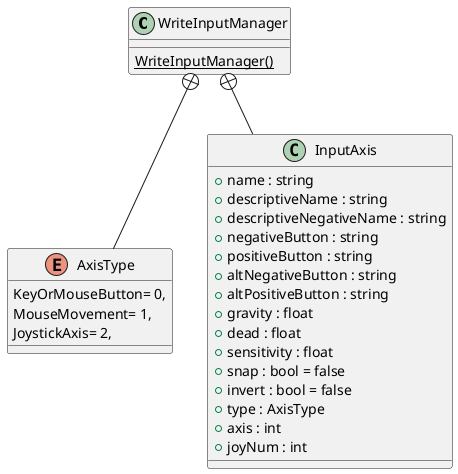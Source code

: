 @startuml
class WriteInputManager {
    {static} WriteInputManager()
}
enum AxisType {
    KeyOrMouseButton= 0,
    MouseMovement= 1,
    JoystickAxis= 2,
}
class InputAxis {
    + name : string
    + descriptiveName : string
    + descriptiveNegativeName : string
    + negativeButton : string
    + positiveButton : string
    + altNegativeButton : string
    + altPositiveButton : string
    + gravity : float
    + dead : float
    + sensitivity : float
    + snap : bool = false
    + invert : bool = false
    + type : AxisType
    + axis : int
    + joyNum : int
}
WriteInputManager +-- AxisType
WriteInputManager +-- InputAxis
@enduml
